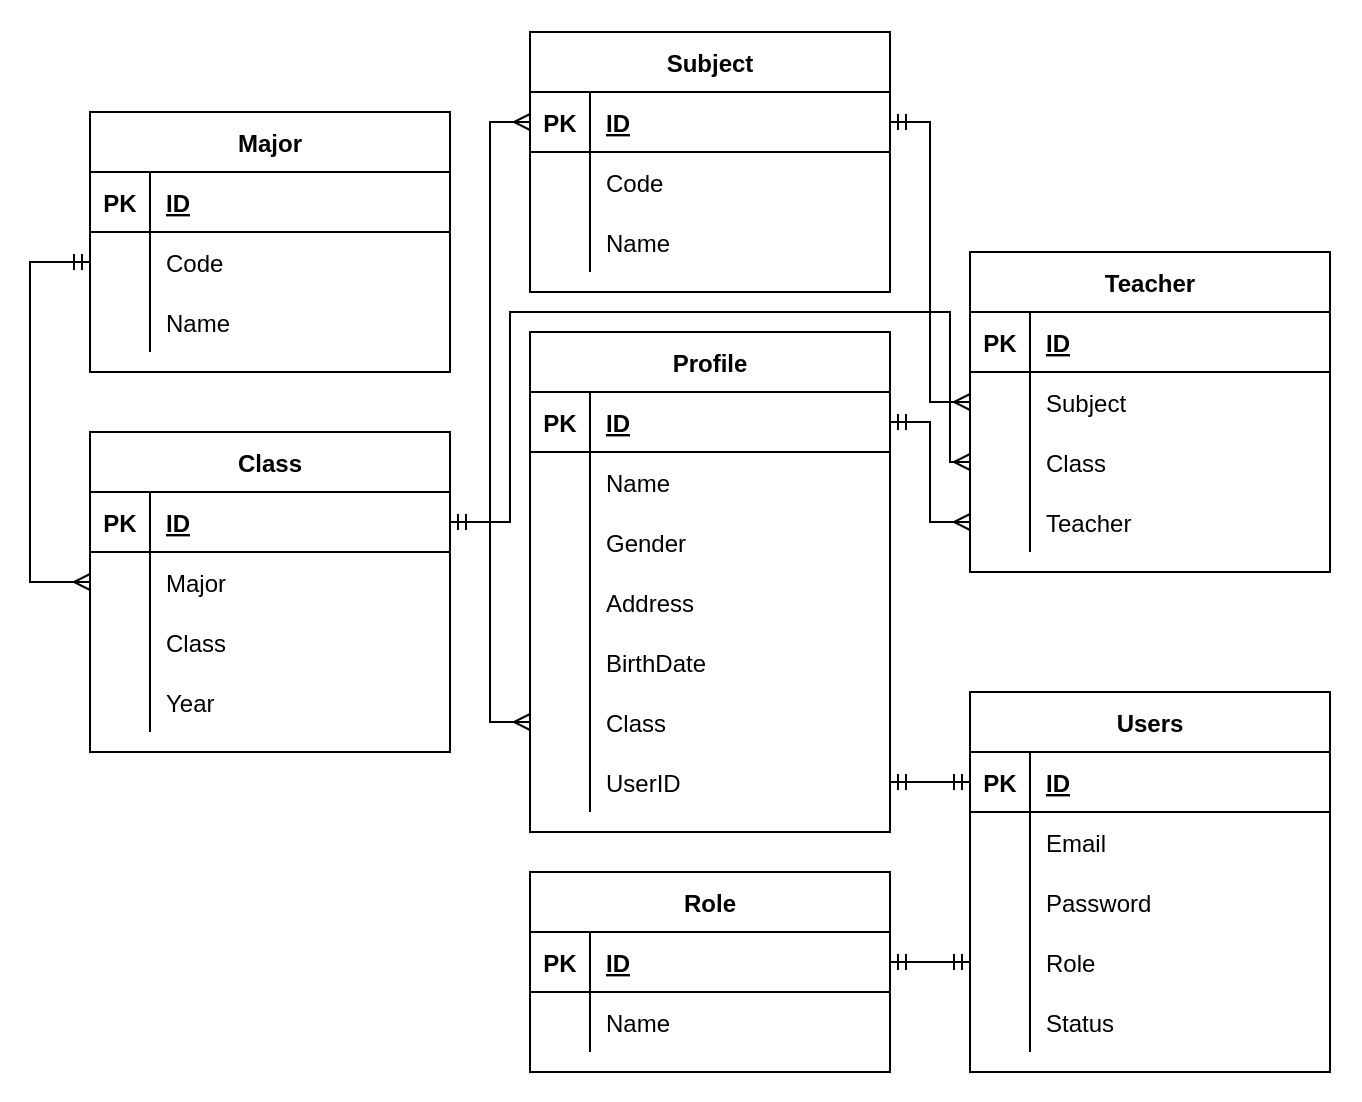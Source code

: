<mxfile version="17.4.2" type="device" pages="2"><diagram id="h9oBn-OXD3f1d2qAQBOo" name="erd-a"><mxGraphModel dx="390" dy="801" grid="1" gridSize="10" guides="1" tooltips="1" connect="1" arrows="1" fold="1" page="1" pageScale="1" pageWidth="850" pageHeight="1100" math="0" shadow="0"><root><mxCell id="0"/><mxCell id="1" parent="0"/><mxCell id="NsYQdJ9_VRIDMxQmxJeR-1" value="" style="rounded=0;whiteSpace=wrap;html=1;strokeColor=none;" vertex="1" parent="1"><mxGeometry x="935" y="152" width="680" height="550" as="geometry"/></mxCell><mxCell id="_ITLjEEp5vNeyOWMTce4-1" value="Users" style="shape=table;startSize=30;container=1;collapsible=1;childLayout=tableLayout;fixedRows=1;rowLines=0;fontStyle=1;align=center;resizeLast=1;" vertex="1" parent="1"><mxGeometry x="1420" y="498" width="180" height="190" as="geometry"/></mxCell><mxCell id="_ITLjEEp5vNeyOWMTce4-2" value="" style="shape=tableRow;horizontal=0;startSize=0;swimlaneHead=0;swimlaneBody=0;fillColor=none;collapsible=0;dropTarget=0;points=[[0,0.5],[1,0.5]];portConstraint=eastwest;top=0;left=0;right=0;bottom=1;" vertex="1" parent="_ITLjEEp5vNeyOWMTce4-1"><mxGeometry y="30" width="180" height="30" as="geometry"/></mxCell><mxCell id="_ITLjEEp5vNeyOWMTce4-3" value="PK" style="shape=partialRectangle;connectable=0;fillColor=none;top=0;left=0;bottom=0;right=0;fontStyle=1;overflow=hidden;" vertex="1" parent="_ITLjEEp5vNeyOWMTce4-2"><mxGeometry width="30" height="30" as="geometry"><mxRectangle width="30" height="30" as="alternateBounds"/></mxGeometry></mxCell><mxCell id="_ITLjEEp5vNeyOWMTce4-4" value="ID" style="shape=partialRectangle;connectable=0;fillColor=none;top=0;left=0;bottom=0;right=0;align=left;spacingLeft=6;fontStyle=5;overflow=hidden;" vertex="1" parent="_ITLjEEp5vNeyOWMTce4-2"><mxGeometry x="30" width="150" height="30" as="geometry"><mxRectangle width="150" height="30" as="alternateBounds"/></mxGeometry></mxCell><mxCell id="_ITLjEEp5vNeyOWMTce4-5" value="" style="shape=tableRow;horizontal=0;startSize=0;swimlaneHead=0;swimlaneBody=0;fillColor=none;collapsible=0;dropTarget=0;points=[[0,0.5],[1,0.5]];portConstraint=eastwest;top=0;left=0;right=0;bottom=0;" vertex="1" parent="_ITLjEEp5vNeyOWMTce4-1"><mxGeometry y="60" width="180" height="30" as="geometry"/></mxCell><mxCell id="_ITLjEEp5vNeyOWMTce4-6" value="" style="shape=partialRectangle;connectable=0;fillColor=none;top=0;left=0;bottom=0;right=0;editable=1;overflow=hidden;" vertex="1" parent="_ITLjEEp5vNeyOWMTce4-5"><mxGeometry width="30" height="30" as="geometry"><mxRectangle width="30" height="30" as="alternateBounds"/></mxGeometry></mxCell><mxCell id="_ITLjEEp5vNeyOWMTce4-7" value="Email" style="shape=partialRectangle;connectable=0;fillColor=none;top=0;left=0;bottom=0;right=0;align=left;spacingLeft=6;overflow=hidden;" vertex="1" parent="_ITLjEEp5vNeyOWMTce4-5"><mxGeometry x="30" width="150" height="30" as="geometry"><mxRectangle width="150" height="30" as="alternateBounds"/></mxGeometry></mxCell><mxCell id="_ITLjEEp5vNeyOWMTce4-8" value="" style="shape=tableRow;horizontal=0;startSize=0;swimlaneHead=0;swimlaneBody=0;fillColor=none;collapsible=0;dropTarget=0;points=[[0,0.5],[1,0.5]];portConstraint=eastwest;top=0;left=0;right=0;bottom=0;" vertex="1" parent="_ITLjEEp5vNeyOWMTce4-1"><mxGeometry y="90" width="180" height="30" as="geometry"/></mxCell><mxCell id="_ITLjEEp5vNeyOWMTce4-9" value="" style="shape=partialRectangle;connectable=0;fillColor=none;top=0;left=0;bottom=0;right=0;editable=1;overflow=hidden;" vertex="1" parent="_ITLjEEp5vNeyOWMTce4-8"><mxGeometry width="30" height="30" as="geometry"><mxRectangle width="30" height="30" as="alternateBounds"/></mxGeometry></mxCell><mxCell id="_ITLjEEp5vNeyOWMTce4-10" value="Password" style="shape=partialRectangle;connectable=0;fillColor=none;top=0;left=0;bottom=0;right=0;align=left;spacingLeft=6;overflow=hidden;" vertex="1" parent="_ITLjEEp5vNeyOWMTce4-8"><mxGeometry x="30" width="150" height="30" as="geometry"><mxRectangle width="150" height="30" as="alternateBounds"/></mxGeometry></mxCell><mxCell id="_ITLjEEp5vNeyOWMTce4-11" value="" style="shape=tableRow;horizontal=0;startSize=0;swimlaneHead=0;swimlaneBody=0;fillColor=none;collapsible=0;dropTarget=0;points=[[0,0.5],[1,0.5]];portConstraint=eastwest;top=0;left=0;right=0;bottom=0;" vertex="1" parent="_ITLjEEp5vNeyOWMTce4-1"><mxGeometry y="120" width="180" height="30" as="geometry"/></mxCell><mxCell id="_ITLjEEp5vNeyOWMTce4-12" value="" style="shape=partialRectangle;connectable=0;fillColor=none;top=0;left=0;bottom=0;right=0;editable=1;overflow=hidden;" vertex="1" parent="_ITLjEEp5vNeyOWMTce4-11"><mxGeometry width="30" height="30" as="geometry"><mxRectangle width="30" height="30" as="alternateBounds"/></mxGeometry></mxCell><mxCell id="_ITLjEEp5vNeyOWMTce4-13" value="Role" style="shape=partialRectangle;connectable=0;fillColor=none;top=0;left=0;bottom=0;right=0;align=left;spacingLeft=6;overflow=hidden;" vertex="1" parent="_ITLjEEp5vNeyOWMTce4-11"><mxGeometry x="30" width="150" height="30" as="geometry"><mxRectangle width="150" height="30" as="alternateBounds"/></mxGeometry></mxCell><mxCell id="_ITLjEEp5vNeyOWMTce4-14" value="" style="shape=tableRow;horizontal=0;startSize=0;swimlaneHead=0;swimlaneBody=0;fillColor=none;collapsible=0;dropTarget=0;points=[[0,0.5],[1,0.5]];portConstraint=eastwest;top=0;left=0;right=0;bottom=0;" vertex="1" parent="_ITLjEEp5vNeyOWMTce4-1"><mxGeometry y="150" width="180" height="30" as="geometry"/></mxCell><mxCell id="_ITLjEEp5vNeyOWMTce4-15" value="" style="shape=partialRectangle;connectable=0;fillColor=none;top=0;left=0;bottom=0;right=0;editable=1;overflow=hidden;" vertex="1" parent="_ITLjEEp5vNeyOWMTce4-14"><mxGeometry width="30" height="30" as="geometry"><mxRectangle width="30" height="30" as="alternateBounds"/></mxGeometry></mxCell><mxCell id="_ITLjEEp5vNeyOWMTce4-16" value="Status" style="shape=partialRectangle;connectable=0;fillColor=none;top=0;left=0;bottom=0;right=0;align=left;spacingLeft=6;overflow=hidden;" vertex="1" parent="_ITLjEEp5vNeyOWMTce4-14"><mxGeometry x="30" width="150" height="30" as="geometry"><mxRectangle width="150" height="30" as="alternateBounds"/></mxGeometry></mxCell><mxCell id="_ITLjEEp5vNeyOWMTce4-17" value="Profile" style="shape=table;startSize=30;container=1;collapsible=1;childLayout=tableLayout;fixedRows=1;rowLines=0;fontStyle=1;align=center;resizeLast=1;" vertex="1" parent="1"><mxGeometry x="1200" y="318" width="180" height="250" as="geometry"/></mxCell><mxCell id="_ITLjEEp5vNeyOWMTce4-18" value="" style="shape=tableRow;horizontal=0;startSize=0;swimlaneHead=0;swimlaneBody=0;fillColor=none;collapsible=0;dropTarget=0;points=[[0,0.5],[1,0.5]];portConstraint=eastwest;top=0;left=0;right=0;bottom=1;" vertex="1" parent="_ITLjEEp5vNeyOWMTce4-17"><mxGeometry y="30" width="180" height="30" as="geometry"/></mxCell><mxCell id="_ITLjEEp5vNeyOWMTce4-19" value="PK" style="shape=partialRectangle;connectable=0;fillColor=none;top=0;left=0;bottom=0;right=0;fontStyle=1;overflow=hidden;" vertex="1" parent="_ITLjEEp5vNeyOWMTce4-18"><mxGeometry width="30" height="30" as="geometry"><mxRectangle width="30" height="30" as="alternateBounds"/></mxGeometry></mxCell><mxCell id="_ITLjEEp5vNeyOWMTce4-20" value="ID" style="shape=partialRectangle;connectable=0;fillColor=none;top=0;left=0;bottom=0;right=0;align=left;spacingLeft=6;fontStyle=5;overflow=hidden;" vertex="1" parent="_ITLjEEp5vNeyOWMTce4-18"><mxGeometry x="30" width="150" height="30" as="geometry"><mxRectangle width="150" height="30" as="alternateBounds"/></mxGeometry></mxCell><mxCell id="_ITLjEEp5vNeyOWMTce4-21" value="" style="shape=tableRow;horizontal=0;startSize=0;swimlaneHead=0;swimlaneBody=0;fillColor=none;collapsible=0;dropTarget=0;points=[[0,0.5],[1,0.5]];portConstraint=eastwest;top=0;left=0;right=0;bottom=0;" vertex="1" parent="_ITLjEEp5vNeyOWMTce4-17"><mxGeometry y="60" width="180" height="30" as="geometry"/></mxCell><mxCell id="_ITLjEEp5vNeyOWMTce4-22" value="" style="shape=partialRectangle;connectable=0;fillColor=none;top=0;left=0;bottom=0;right=0;editable=1;overflow=hidden;" vertex="1" parent="_ITLjEEp5vNeyOWMTce4-21"><mxGeometry width="30" height="30" as="geometry"><mxRectangle width="30" height="30" as="alternateBounds"/></mxGeometry></mxCell><mxCell id="_ITLjEEp5vNeyOWMTce4-23" value="Name" style="shape=partialRectangle;connectable=0;fillColor=none;top=0;left=0;bottom=0;right=0;align=left;spacingLeft=6;overflow=hidden;" vertex="1" parent="_ITLjEEp5vNeyOWMTce4-21"><mxGeometry x="30" width="150" height="30" as="geometry"><mxRectangle width="150" height="30" as="alternateBounds"/></mxGeometry></mxCell><mxCell id="_ITLjEEp5vNeyOWMTce4-24" value="" style="shape=tableRow;horizontal=0;startSize=0;swimlaneHead=0;swimlaneBody=0;fillColor=none;collapsible=0;dropTarget=0;points=[[0,0.5],[1,0.5]];portConstraint=eastwest;top=0;left=0;right=0;bottom=0;" vertex="1" parent="_ITLjEEp5vNeyOWMTce4-17"><mxGeometry y="90" width="180" height="30" as="geometry"/></mxCell><mxCell id="_ITLjEEp5vNeyOWMTce4-25" value="" style="shape=partialRectangle;connectable=0;fillColor=none;top=0;left=0;bottom=0;right=0;editable=1;overflow=hidden;" vertex="1" parent="_ITLjEEp5vNeyOWMTce4-24"><mxGeometry width="30" height="30" as="geometry"><mxRectangle width="30" height="30" as="alternateBounds"/></mxGeometry></mxCell><mxCell id="_ITLjEEp5vNeyOWMTce4-26" value="Gender" style="shape=partialRectangle;connectable=0;fillColor=none;top=0;left=0;bottom=0;right=0;align=left;spacingLeft=6;overflow=hidden;" vertex="1" parent="_ITLjEEp5vNeyOWMTce4-24"><mxGeometry x="30" width="150" height="30" as="geometry"><mxRectangle width="150" height="30" as="alternateBounds"/></mxGeometry></mxCell><mxCell id="_ITLjEEp5vNeyOWMTce4-27" value="" style="shape=tableRow;horizontal=0;startSize=0;swimlaneHead=0;swimlaneBody=0;fillColor=none;collapsible=0;dropTarget=0;points=[[0,0.5],[1,0.5]];portConstraint=eastwest;top=0;left=0;right=0;bottom=0;" vertex="1" parent="_ITLjEEp5vNeyOWMTce4-17"><mxGeometry y="120" width="180" height="30" as="geometry"/></mxCell><mxCell id="_ITLjEEp5vNeyOWMTce4-28" value="" style="shape=partialRectangle;connectable=0;fillColor=none;top=0;left=0;bottom=0;right=0;editable=1;overflow=hidden;" vertex="1" parent="_ITLjEEp5vNeyOWMTce4-27"><mxGeometry width="30" height="30" as="geometry"><mxRectangle width="30" height="30" as="alternateBounds"/></mxGeometry></mxCell><mxCell id="_ITLjEEp5vNeyOWMTce4-29" value="Address" style="shape=partialRectangle;connectable=0;fillColor=none;top=0;left=0;bottom=0;right=0;align=left;spacingLeft=6;overflow=hidden;" vertex="1" parent="_ITLjEEp5vNeyOWMTce4-27"><mxGeometry x="30" width="150" height="30" as="geometry"><mxRectangle width="150" height="30" as="alternateBounds"/></mxGeometry></mxCell><mxCell id="_ITLjEEp5vNeyOWMTce4-30" value="" style="shape=tableRow;horizontal=0;startSize=0;swimlaneHead=0;swimlaneBody=0;fillColor=none;collapsible=0;dropTarget=0;points=[[0,0.5],[1,0.5]];portConstraint=eastwest;top=0;left=0;right=0;bottom=0;" vertex="1" parent="_ITLjEEp5vNeyOWMTce4-17"><mxGeometry y="150" width="180" height="30" as="geometry"/></mxCell><mxCell id="_ITLjEEp5vNeyOWMTce4-31" value="" style="shape=partialRectangle;connectable=0;fillColor=none;top=0;left=0;bottom=0;right=0;editable=1;overflow=hidden;" vertex="1" parent="_ITLjEEp5vNeyOWMTce4-30"><mxGeometry width="30" height="30" as="geometry"><mxRectangle width="30" height="30" as="alternateBounds"/></mxGeometry></mxCell><mxCell id="_ITLjEEp5vNeyOWMTce4-32" value="BirthDate" style="shape=partialRectangle;connectable=0;fillColor=none;top=0;left=0;bottom=0;right=0;align=left;spacingLeft=6;overflow=hidden;" vertex="1" parent="_ITLjEEp5vNeyOWMTce4-30"><mxGeometry x="30" width="150" height="30" as="geometry"><mxRectangle width="150" height="30" as="alternateBounds"/></mxGeometry></mxCell><mxCell id="_ITLjEEp5vNeyOWMTce4-33" value="" style="shape=tableRow;horizontal=0;startSize=0;swimlaneHead=0;swimlaneBody=0;fillColor=none;collapsible=0;dropTarget=0;points=[[0,0.5],[1,0.5]];portConstraint=eastwest;top=0;left=0;right=0;bottom=0;" vertex="1" parent="_ITLjEEp5vNeyOWMTce4-17"><mxGeometry y="180" width="180" height="30" as="geometry"/></mxCell><mxCell id="_ITLjEEp5vNeyOWMTce4-34" value="" style="shape=partialRectangle;connectable=0;fillColor=none;top=0;left=0;bottom=0;right=0;editable=1;overflow=hidden;" vertex="1" parent="_ITLjEEp5vNeyOWMTce4-33"><mxGeometry width="30" height="30" as="geometry"><mxRectangle width="30" height="30" as="alternateBounds"/></mxGeometry></mxCell><mxCell id="_ITLjEEp5vNeyOWMTce4-35" value="Class" style="shape=partialRectangle;connectable=0;fillColor=none;top=0;left=0;bottom=0;right=0;align=left;spacingLeft=6;overflow=hidden;" vertex="1" parent="_ITLjEEp5vNeyOWMTce4-33"><mxGeometry x="30" width="150" height="30" as="geometry"><mxRectangle width="150" height="30" as="alternateBounds"/></mxGeometry></mxCell><mxCell id="_ITLjEEp5vNeyOWMTce4-36" value="" style="shape=tableRow;horizontal=0;startSize=0;swimlaneHead=0;swimlaneBody=0;fillColor=none;collapsible=0;dropTarget=0;points=[[0,0.5],[1,0.5]];portConstraint=eastwest;top=0;left=0;right=0;bottom=0;" vertex="1" parent="_ITLjEEp5vNeyOWMTce4-17"><mxGeometry y="210" width="180" height="30" as="geometry"/></mxCell><mxCell id="_ITLjEEp5vNeyOWMTce4-37" value="" style="shape=partialRectangle;connectable=0;fillColor=none;top=0;left=0;bottom=0;right=0;editable=1;overflow=hidden;" vertex="1" parent="_ITLjEEp5vNeyOWMTce4-36"><mxGeometry width="30" height="30" as="geometry"><mxRectangle width="30" height="30" as="alternateBounds"/></mxGeometry></mxCell><mxCell id="_ITLjEEp5vNeyOWMTce4-38" value="UserID" style="shape=partialRectangle;connectable=0;fillColor=none;top=0;left=0;bottom=0;right=0;align=left;spacingLeft=6;overflow=hidden;" vertex="1" parent="_ITLjEEp5vNeyOWMTce4-36"><mxGeometry x="30" width="150" height="30" as="geometry"><mxRectangle width="150" height="30" as="alternateBounds"/></mxGeometry></mxCell><mxCell id="_ITLjEEp5vNeyOWMTce4-39" style="edgeStyle=orthogonalEdgeStyle;rounded=0;orthogonalLoop=1;jettySize=auto;html=1;startArrow=ERmandOne;startFill=0;endArrow=ERmandOne;endFill=0;" edge="1" parent="1" source="_ITLjEEp5vNeyOWMTce4-36" target="_ITLjEEp5vNeyOWMTce4-2"><mxGeometry relative="1" as="geometry"/></mxCell><mxCell id="_ITLjEEp5vNeyOWMTce4-40" value="Major" style="shape=table;startSize=30;container=1;collapsible=1;childLayout=tableLayout;fixedRows=1;rowLines=0;fontStyle=1;align=center;resizeLast=1;" vertex="1" parent="1"><mxGeometry x="980" y="208" width="180" height="130" as="geometry"/></mxCell><mxCell id="_ITLjEEp5vNeyOWMTce4-41" value="" style="shape=tableRow;horizontal=0;startSize=0;swimlaneHead=0;swimlaneBody=0;fillColor=none;collapsible=0;dropTarget=0;points=[[0,0.5],[1,0.5]];portConstraint=eastwest;top=0;left=0;right=0;bottom=1;" vertex="1" parent="_ITLjEEp5vNeyOWMTce4-40"><mxGeometry y="30" width="180" height="30" as="geometry"/></mxCell><mxCell id="_ITLjEEp5vNeyOWMTce4-42" value="PK" style="shape=partialRectangle;connectable=0;fillColor=none;top=0;left=0;bottom=0;right=0;fontStyle=1;overflow=hidden;" vertex="1" parent="_ITLjEEp5vNeyOWMTce4-41"><mxGeometry width="30" height="30" as="geometry"><mxRectangle width="30" height="30" as="alternateBounds"/></mxGeometry></mxCell><mxCell id="_ITLjEEp5vNeyOWMTce4-43" value="ID" style="shape=partialRectangle;connectable=0;fillColor=none;top=0;left=0;bottom=0;right=0;align=left;spacingLeft=6;fontStyle=5;overflow=hidden;" vertex="1" parent="_ITLjEEp5vNeyOWMTce4-41"><mxGeometry x="30" width="150" height="30" as="geometry"><mxRectangle width="150" height="30" as="alternateBounds"/></mxGeometry></mxCell><mxCell id="_ITLjEEp5vNeyOWMTce4-44" value="" style="shape=tableRow;horizontal=0;startSize=0;swimlaneHead=0;swimlaneBody=0;fillColor=none;collapsible=0;dropTarget=0;points=[[0,0.5],[1,0.5]];portConstraint=eastwest;top=0;left=0;right=0;bottom=0;" vertex="1" parent="_ITLjEEp5vNeyOWMTce4-40"><mxGeometry y="60" width="180" height="30" as="geometry"/></mxCell><mxCell id="_ITLjEEp5vNeyOWMTce4-45" value="" style="shape=partialRectangle;connectable=0;fillColor=none;top=0;left=0;bottom=0;right=0;editable=1;overflow=hidden;" vertex="1" parent="_ITLjEEp5vNeyOWMTce4-44"><mxGeometry width="30" height="30" as="geometry"><mxRectangle width="30" height="30" as="alternateBounds"/></mxGeometry></mxCell><mxCell id="_ITLjEEp5vNeyOWMTce4-46" value="Code" style="shape=partialRectangle;connectable=0;fillColor=none;top=0;left=0;bottom=0;right=0;align=left;spacingLeft=6;overflow=hidden;" vertex="1" parent="_ITLjEEp5vNeyOWMTce4-44"><mxGeometry x="30" width="150" height="30" as="geometry"><mxRectangle width="150" height="30" as="alternateBounds"/></mxGeometry></mxCell><mxCell id="_ITLjEEp5vNeyOWMTce4-47" value="" style="shape=tableRow;horizontal=0;startSize=0;swimlaneHead=0;swimlaneBody=0;fillColor=none;collapsible=0;dropTarget=0;points=[[0,0.5],[1,0.5]];portConstraint=eastwest;top=0;left=0;right=0;bottom=0;" vertex="1" parent="_ITLjEEp5vNeyOWMTce4-40"><mxGeometry y="90" width="180" height="30" as="geometry"/></mxCell><mxCell id="_ITLjEEp5vNeyOWMTce4-48" value="" style="shape=partialRectangle;connectable=0;fillColor=none;top=0;left=0;bottom=0;right=0;editable=1;overflow=hidden;" vertex="1" parent="_ITLjEEp5vNeyOWMTce4-47"><mxGeometry width="30" height="30" as="geometry"><mxRectangle width="30" height="30" as="alternateBounds"/></mxGeometry></mxCell><mxCell id="_ITLjEEp5vNeyOWMTce4-49" value="Name" style="shape=partialRectangle;connectable=0;fillColor=none;top=0;left=0;bottom=0;right=0;align=left;spacingLeft=6;overflow=hidden;" vertex="1" parent="_ITLjEEp5vNeyOWMTce4-47"><mxGeometry x="30" width="150" height="30" as="geometry"><mxRectangle width="150" height="30" as="alternateBounds"/></mxGeometry></mxCell><mxCell id="_ITLjEEp5vNeyOWMTce4-50" value="Role" style="shape=table;startSize=30;container=1;collapsible=1;childLayout=tableLayout;fixedRows=1;rowLines=0;fontStyle=1;align=center;resizeLast=1;" vertex="1" parent="1"><mxGeometry x="1200" y="588" width="180" height="100" as="geometry"/></mxCell><mxCell id="_ITLjEEp5vNeyOWMTce4-51" value="" style="shape=tableRow;horizontal=0;startSize=0;swimlaneHead=0;swimlaneBody=0;fillColor=none;collapsible=0;dropTarget=0;points=[[0,0.5],[1,0.5]];portConstraint=eastwest;top=0;left=0;right=0;bottom=1;" vertex="1" parent="_ITLjEEp5vNeyOWMTce4-50"><mxGeometry y="30" width="180" height="30" as="geometry"/></mxCell><mxCell id="_ITLjEEp5vNeyOWMTce4-52" value="PK" style="shape=partialRectangle;connectable=0;fillColor=none;top=0;left=0;bottom=0;right=0;fontStyle=1;overflow=hidden;" vertex="1" parent="_ITLjEEp5vNeyOWMTce4-51"><mxGeometry width="30" height="30" as="geometry"><mxRectangle width="30" height="30" as="alternateBounds"/></mxGeometry></mxCell><mxCell id="_ITLjEEp5vNeyOWMTce4-53" value="ID" style="shape=partialRectangle;connectable=0;fillColor=none;top=0;left=0;bottom=0;right=0;align=left;spacingLeft=6;fontStyle=5;overflow=hidden;" vertex="1" parent="_ITLjEEp5vNeyOWMTce4-51"><mxGeometry x="30" width="150" height="30" as="geometry"><mxRectangle width="150" height="30" as="alternateBounds"/></mxGeometry></mxCell><mxCell id="_ITLjEEp5vNeyOWMTce4-54" value="" style="shape=tableRow;horizontal=0;startSize=0;swimlaneHead=0;swimlaneBody=0;fillColor=none;collapsible=0;dropTarget=0;points=[[0,0.5],[1,0.5]];portConstraint=eastwest;top=0;left=0;right=0;bottom=0;" vertex="1" parent="_ITLjEEp5vNeyOWMTce4-50"><mxGeometry y="60" width="180" height="30" as="geometry"/></mxCell><mxCell id="_ITLjEEp5vNeyOWMTce4-55" value="" style="shape=partialRectangle;connectable=0;fillColor=none;top=0;left=0;bottom=0;right=0;editable=1;overflow=hidden;" vertex="1" parent="_ITLjEEp5vNeyOWMTce4-54"><mxGeometry width="30" height="30" as="geometry"><mxRectangle width="30" height="30" as="alternateBounds"/></mxGeometry></mxCell><mxCell id="_ITLjEEp5vNeyOWMTce4-56" value="Name" style="shape=partialRectangle;connectable=0;fillColor=none;top=0;left=0;bottom=0;right=0;align=left;spacingLeft=6;overflow=hidden;" vertex="1" parent="_ITLjEEp5vNeyOWMTce4-54"><mxGeometry x="30" width="150" height="30" as="geometry"><mxRectangle width="150" height="30" as="alternateBounds"/></mxGeometry></mxCell><mxCell id="_ITLjEEp5vNeyOWMTce4-57" style="edgeStyle=orthogonalEdgeStyle;rounded=0;orthogonalLoop=1;jettySize=auto;html=1;startArrow=ERmandOne;startFill=0;endArrow=ERmandOne;endFill=0;" edge="1" parent="1" source="_ITLjEEp5vNeyOWMTce4-51" target="_ITLjEEp5vNeyOWMTce4-11"><mxGeometry relative="1" as="geometry"/></mxCell><mxCell id="_ITLjEEp5vNeyOWMTce4-58" value="Subject" style="shape=table;startSize=30;container=1;collapsible=1;childLayout=tableLayout;fixedRows=1;rowLines=0;fontStyle=1;align=center;resizeLast=1;" vertex="1" parent="1"><mxGeometry x="1200" y="168" width="180" height="130" as="geometry"/></mxCell><mxCell id="_ITLjEEp5vNeyOWMTce4-59" value="" style="shape=tableRow;horizontal=0;startSize=0;swimlaneHead=0;swimlaneBody=0;fillColor=none;collapsible=0;dropTarget=0;points=[[0,0.5],[1,0.5]];portConstraint=eastwest;top=0;left=0;right=0;bottom=1;" vertex="1" parent="_ITLjEEp5vNeyOWMTce4-58"><mxGeometry y="30" width="180" height="30" as="geometry"/></mxCell><mxCell id="_ITLjEEp5vNeyOWMTce4-60" value="PK" style="shape=partialRectangle;connectable=0;fillColor=none;top=0;left=0;bottom=0;right=0;fontStyle=1;overflow=hidden;" vertex="1" parent="_ITLjEEp5vNeyOWMTce4-59"><mxGeometry width="30" height="30" as="geometry"><mxRectangle width="30" height="30" as="alternateBounds"/></mxGeometry></mxCell><mxCell id="_ITLjEEp5vNeyOWMTce4-61" value="ID" style="shape=partialRectangle;connectable=0;fillColor=none;top=0;left=0;bottom=0;right=0;align=left;spacingLeft=6;fontStyle=5;overflow=hidden;" vertex="1" parent="_ITLjEEp5vNeyOWMTce4-59"><mxGeometry x="30" width="150" height="30" as="geometry"><mxRectangle width="150" height="30" as="alternateBounds"/></mxGeometry></mxCell><mxCell id="_ITLjEEp5vNeyOWMTce4-62" value="" style="shape=tableRow;horizontal=0;startSize=0;swimlaneHead=0;swimlaneBody=0;fillColor=none;collapsible=0;dropTarget=0;points=[[0,0.5],[1,0.5]];portConstraint=eastwest;top=0;left=0;right=0;bottom=0;" vertex="1" parent="_ITLjEEp5vNeyOWMTce4-58"><mxGeometry y="60" width="180" height="30" as="geometry"/></mxCell><mxCell id="_ITLjEEp5vNeyOWMTce4-63" value="" style="shape=partialRectangle;connectable=0;fillColor=none;top=0;left=0;bottom=0;right=0;editable=1;overflow=hidden;" vertex="1" parent="_ITLjEEp5vNeyOWMTce4-62"><mxGeometry width="30" height="30" as="geometry"><mxRectangle width="30" height="30" as="alternateBounds"/></mxGeometry></mxCell><mxCell id="_ITLjEEp5vNeyOWMTce4-64" value="Code" style="shape=partialRectangle;connectable=0;fillColor=none;top=0;left=0;bottom=0;right=0;align=left;spacingLeft=6;overflow=hidden;" vertex="1" parent="_ITLjEEp5vNeyOWMTce4-62"><mxGeometry x="30" width="150" height="30" as="geometry"><mxRectangle width="150" height="30" as="alternateBounds"/></mxGeometry></mxCell><mxCell id="_ITLjEEp5vNeyOWMTce4-65" value="" style="shape=tableRow;horizontal=0;startSize=0;swimlaneHead=0;swimlaneBody=0;fillColor=none;collapsible=0;dropTarget=0;points=[[0,0.5],[1,0.5]];portConstraint=eastwest;top=0;left=0;right=0;bottom=0;" vertex="1" parent="_ITLjEEp5vNeyOWMTce4-58"><mxGeometry y="90" width="180" height="30" as="geometry"/></mxCell><mxCell id="_ITLjEEp5vNeyOWMTce4-66" value="" style="shape=partialRectangle;connectable=0;fillColor=none;top=0;left=0;bottom=0;right=0;editable=1;overflow=hidden;" vertex="1" parent="_ITLjEEp5vNeyOWMTce4-65"><mxGeometry width="30" height="30" as="geometry"><mxRectangle width="30" height="30" as="alternateBounds"/></mxGeometry></mxCell><mxCell id="_ITLjEEp5vNeyOWMTce4-67" value="Name" style="shape=partialRectangle;connectable=0;fillColor=none;top=0;left=0;bottom=0;right=0;align=left;spacingLeft=6;overflow=hidden;" vertex="1" parent="_ITLjEEp5vNeyOWMTce4-65"><mxGeometry x="30" width="150" height="30" as="geometry"><mxRectangle width="150" height="30" as="alternateBounds"/></mxGeometry></mxCell><mxCell id="_ITLjEEp5vNeyOWMTce4-68" value="Class" style="shape=table;startSize=30;container=1;collapsible=1;childLayout=tableLayout;fixedRows=1;rowLines=0;fontStyle=1;align=center;resizeLast=1;" vertex="1" parent="1"><mxGeometry x="980" y="368" width="180" height="160" as="geometry"/></mxCell><mxCell id="_ITLjEEp5vNeyOWMTce4-69" value="" style="shape=tableRow;horizontal=0;startSize=0;swimlaneHead=0;swimlaneBody=0;fillColor=none;collapsible=0;dropTarget=0;points=[[0,0.5],[1,0.5]];portConstraint=eastwest;top=0;left=0;right=0;bottom=1;" vertex="1" parent="_ITLjEEp5vNeyOWMTce4-68"><mxGeometry y="30" width="180" height="30" as="geometry"/></mxCell><mxCell id="_ITLjEEp5vNeyOWMTce4-70" value="PK" style="shape=partialRectangle;connectable=0;fillColor=none;top=0;left=0;bottom=0;right=0;fontStyle=1;overflow=hidden;" vertex="1" parent="_ITLjEEp5vNeyOWMTce4-69"><mxGeometry width="30" height="30" as="geometry"><mxRectangle width="30" height="30" as="alternateBounds"/></mxGeometry></mxCell><mxCell id="_ITLjEEp5vNeyOWMTce4-71" value="ID" style="shape=partialRectangle;connectable=0;fillColor=none;top=0;left=0;bottom=0;right=0;align=left;spacingLeft=6;fontStyle=5;overflow=hidden;" vertex="1" parent="_ITLjEEp5vNeyOWMTce4-69"><mxGeometry x="30" width="150" height="30" as="geometry"><mxRectangle width="150" height="30" as="alternateBounds"/></mxGeometry></mxCell><mxCell id="_ITLjEEp5vNeyOWMTce4-72" value="" style="shape=tableRow;horizontal=0;startSize=0;swimlaneHead=0;swimlaneBody=0;fillColor=none;collapsible=0;dropTarget=0;points=[[0,0.5],[1,0.5]];portConstraint=eastwest;top=0;left=0;right=0;bottom=0;" vertex="1" parent="_ITLjEEp5vNeyOWMTce4-68"><mxGeometry y="60" width="180" height="30" as="geometry"/></mxCell><mxCell id="_ITLjEEp5vNeyOWMTce4-73" value="" style="shape=partialRectangle;connectable=0;fillColor=none;top=0;left=0;bottom=0;right=0;editable=1;overflow=hidden;" vertex="1" parent="_ITLjEEp5vNeyOWMTce4-72"><mxGeometry width="30" height="30" as="geometry"><mxRectangle width="30" height="30" as="alternateBounds"/></mxGeometry></mxCell><mxCell id="_ITLjEEp5vNeyOWMTce4-74" value="Major" style="shape=partialRectangle;connectable=0;fillColor=none;top=0;left=0;bottom=0;right=0;align=left;spacingLeft=6;overflow=hidden;" vertex="1" parent="_ITLjEEp5vNeyOWMTce4-72"><mxGeometry x="30" width="150" height="30" as="geometry"><mxRectangle width="150" height="30" as="alternateBounds"/></mxGeometry></mxCell><mxCell id="_ITLjEEp5vNeyOWMTce4-75" value="" style="shape=tableRow;horizontal=0;startSize=0;swimlaneHead=0;swimlaneBody=0;fillColor=none;collapsible=0;dropTarget=0;points=[[0,0.5],[1,0.5]];portConstraint=eastwest;top=0;left=0;right=0;bottom=0;" vertex="1" parent="_ITLjEEp5vNeyOWMTce4-68"><mxGeometry y="90" width="180" height="30" as="geometry"/></mxCell><mxCell id="_ITLjEEp5vNeyOWMTce4-76" value="" style="shape=partialRectangle;connectable=0;fillColor=none;top=0;left=0;bottom=0;right=0;editable=1;overflow=hidden;" vertex="1" parent="_ITLjEEp5vNeyOWMTce4-75"><mxGeometry width="30" height="30" as="geometry"><mxRectangle width="30" height="30" as="alternateBounds"/></mxGeometry></mxCell><mxCell id="_ITLjEEp5vNeyOWMTce4-77" value="Class" style="shape=partialRectangle;connectable=0;fillColor=none;top=0;left=0;bottom=0;right=0;align=left;spacingLeft=6;overflow=hidden;" vertex="1" parent="_ITLjEEp5vNeyOWMTce4-75"><mxGeometry x="30" width="150" height="30" as="geometry"><mxRectangle width="150" height="30" as="alternateBounds"/></mxGeometry></mxCell><mxCell id="_ITLjEEp5vNeyOWMTce4-78" value="" style="shape=tableRow;horizontal=0;startSize=0;swimlaneHead=0;swimlaneBody=0;fillColor=none;collapsible=0;dropTarget=0;points=[[0,0.5],[1,0.5]];portConstraint=eastwest;top=0;left=0;right=0;bottom=0;" vertex="1" parent="_ITLjEEp5vNeyOWMTce4-68"><mxGeometry y="120" width="180" height="30" as="geometry"/></mxCell><mxCell id="_ITLjEEp5vNeyOWMTce4-79" value="" style="shape=partialRectangle;connectable=0;fillColor=none;top=0;left=0;bottom=0;right=0;editable=1;overflow=hidden;" vertex="1" parent="_ITLjEEp5vNeyOWMTce4-78"><mxGeometry width="30" height="30" as="geometry"><mxRectangle width="30" height="30" as="alternateBounds"/></mxGeometry></mxCell><mxCell id="_ITLjEEp5vNeyOWMTce4-80" value="Year" style="shape=partialRectangle;connectable=0;fillColor=none;top=0;left=0;bottom=0;right=0;align=left;spacingLeft=6;overflow=hidden;" vertex="1" parent="_ITLjEEp5vNeyOWMTce4-78"><mxGeometry x="30" width="150" height="30" as="geometry"><mxRectangle width="150" height="30" as="alternateBounds"/></mxGeometry></mxCell><mxCell id="_ITLjEEp5vNeyOWMTce4-81" style="edgeStyle=orthogonalEdgeStyle;rounded=0;orthogonalLoop=1;jettySize=auto;html=1;startArrow=ERmany;startFill=0;endArrow=ERmandOne;endFill=0;" edge="1" parent="1" source="_ITLjEEp5vNeyOWMTce4-72" target="_ITLjEEp5vNeyOWMTce4-44"><mxGeometry relative="1" as="geometry"><Array as="points"><mxPoint x="950" y="443"/><mxPoint x="950" y="283"/></Array></mxGeometry></mxCell><mxCell id="_ITLjEEp5vNeyOWMTce4-82" style="edgeStyle=orthogonalEdgeStyle;rounded=0;orthogonalLoop=1;jettySize=auto;html=1;startArrow=ERmany;startFill=0;endArrow=ERmandOne;endFill=0;" edge="1" parent="1" source="_ITLjEEp5vNeyOWMTce4-33" target="_ITLjEEp5vNeyOWMTce4-69"><mxGeometry relative="1" as="geometry"><mxPoint x="1375" y="513" as="sourcePoint"/><mxPoint x="1415" y="393.0" as="targetPoint"/><Array as="points"><mxPoint x="1180" y="513"/><mxPoint x="1180" y="413"/></Array></mxGeometry></mxCell><mxCell id="_ITLjEEp5vNeyOWMTce4-83" style="edgeStyle=orthogonalEdgeStyle;rounded=0;orthogonalLoop=1;jettySize=auto;html=1;startArrow=ERmany;startFill=0;endArrow=ERmandOne;endFill=0;" edge="1" parent="1" source="_ITLjEEp5vNeyOWMTce4-59" target="_ITLjEEp5vNeyOWMTce4-69"><mxGeometry relative="1" as="geometry"/></mxCell><mxCell id="_ITLjEEp5vNeyOWMTce4-84" value="Teacher" style="shape=table;startSize=30;container=1;collapsible=1;childLayout=tableLayout;fixedRows=1;rowLines=0;fontStyle=1;align=center;resizeLast=1;" vertex="1" parent="1"><mxGeometry x="1420" y="278" width="180" height="160" as="geometry"/></mxCell><mxCell id="_ITLjEEp5vNeyOWMTce4-85" value="" style="shape=tableRow;horizontal=0;startSize=0;swimlaneHead=0;swimlaneBody=0;fillColor=none;collapsible=0;dropTarget=0;points=[[0,0.5],[1,0.5]];portConstraint=eastwest;top=0;left=0;right=0;bottom=1;" vertex="1" parent="_ITLjEEp5vNeyOWMTce4-84"><mxGeometry y="30" width="180" height="30" as="geometry"/></mxCell><mxCell id="_ITLjEEp5vNeyOWMTce4-86" value="PK" style="shape=partialRectangle;connectable=0;fillColor=none;top=0;left=0;bottom=0;right=0;fontStyle=1;overflow=hidden;" vertex="1" parent="_ITLjEEp5vNeyOWMTce4-85"><mxGeometry width="30" height="30" as="geometry"><mxRectangle width="30" height="30" as="alternateBounds"/></mxGeometry></mxCell><mxCell id="_ITLjEEp5vNeyOWMTce4-87" value="ID" style="shape=partialRectangle;connectable=0;fillColor=none;top=0;left=0;bottom=0;right=0;align=left;spacingLeft=6;fontStyle=5;overflow=hidden;" vertex="1" parent="_ITLjEEp5vNeyOWMTce4-85"><mxGeometry x="30" width="150" height="30" as="geometry"><mxRectangle width="150" height="30" as="alternateBounds"/></mxGeometry></mxCell><mxCell id="_ITLjEEp5vNeyOWMTce4-88" value="" style="shape=tableRow;horizontal=0;startSize=0;swimlaneHead=0;swimlaneBody=0;fillColor=none;collapsible=0;dropTarget=0;points=[[0,0.5],[1,0.5]];portConstraint=eastwest;top=0;left=0;right=0;bottom=0;" vertex="1" parent="_ITLjEEp5vNeyOWMTce4-84"><mxGeometry y="60" width="180" height="30" as="geometry"/></mxCell><mxCell id="_ITLjEEp5vNeyOWMTce4-89" value="" style="shape=partialRectangle;connectable=0;fillColor=none;top=0;left=0;bottom=0;right=0;editable=1;overflow=hidden;" vertex="1" parent="_ITLjEEp5vNeyOWMTce4-88"><mxGeometry width="30" height="30" as="geometry"><mxRectangle width="30" height="30" as="alternateBounds"/></mxGeometry></mxCell><mxCell id="_ITLjEEp5vNeyOWMTce4-90" value="Subject" style="shape=partialRectangle;connectable=0;fillColor=none;top=0;left=0;bottom=0;right=0;align=left;spacingLeft=6;overflow=hidden;" vertex="1" parent="_ITLjEEp5vNeyOWMTce4-88"><mxGeometry x="30" width="150" height="30" as="geometry"><mxRectangle width="150" height="30" as="alternateBounds"/></mxGeometry></mxCell><mxCell id="_ITLjEEp5vNeyOWMTce4-91" value="" style="shape=tableRow;horizontal=0;startSize=0;swimlaneHead=0;swimlaneBody=0;fillColor=none;collapsible=0;dropTarget=0;points=[[0,0.5],[1,0.5]];portConstraint=eastwest;top=0;left=0;right=0;bottom=0;" vertex="1" parent="_ITLjEEp5vNeyOWMTce4-84"><mxGeometry y="90" width="180" height="30" as="geometry"/></mxCell><mxCell id="_ITLjEEp5vNeyOWMTce4-92" value="" style="shape=partialRectangle;connectable=0;fillColor=none;top=0;left=0;bottom=0;right=0;editable=1;overflow=hidden;" vertex="1" parent="_ITLjEEp5vNeyOWMTce4-91"><mxGeometry width="30" height="30" as="geometry"><mxRectangle width="30" height="30" as="alternateBounds"/></mxGeometry></mxCell><mxCell id="_ITLjEEp5vNeyOWMTce4-93" value="Class" style="shape=partialRectangle;connectable=0;fillColor=none;top=0;left=0;bottom=0;right=0;align=left;spacingLeft=6;overflow=hidden;" vertex="1" parent="_ITLjEEp5vNeyOWMTce4-91"><mxGeometry x="30" width="150" height="30" as="geometry"><mxRectangle width="150" height="30" as="alternateBounds"/></mxGeometry></mxCell><mxCell id="_ITLjEEp5vNeyOWMTce4-94" value="" style="shape=tableRow;horizontal=0;startSize=0;swimlaneHead=0;swimlaneBody=0;fillColor=none;collapsible=0;dropTarget=0;points=[[0,0.5],[1,0.5]];portConstraint=eastwest;top=0;left=0;right=0;bottom=0;" vertex="1" parent="_ITLjEEp5vNeyOWMTce4-84"><mxGeometry y="120" width="180" height="30" as="geometry"/></mxCell><mxCell id="_ITLjEEp5vNeyOWMTce4-95" value="" style="shape=partialRectangle;connectable=0;fillColor=none;top=0;left=0;bottom=0;right=0;editable=1;overflow=hidden;" vertex="1" parent="_ITLjEEp5vNeyOWMTce4-94"><mxGeometry width="30" height="30" as="geometry"><mxRectangle width="30" height="30" as="alternateBounds"/></mxGeometry></mxCell><mxCell id="_ITLjEEp5vNeyOWMTce4-96" value="Teacher" style="shape=partialRectangle;connectable=0;fillColor=none;top=0;left=0;bottom=0;right=0;align=left;spacingLeft=6;overflow=hidden;" vertex="1" parent="_ITLjEEp5vNeyOWMTce4-94"><mxGeometry x="30" width="150" height="30" as="geometry"><mxRectangle width="150" height="30" as="alternateBounds"/></mxGeometry></mxCell><mxCell id="_ITLjEEp5vNeyOWMTce4-97" style="edgeStyle=orthogonalEdgeStyle;rounded=0;orthogonalLoop=1;jettySize=auto;html=1;startArrow=ERmany;startFill=0;endArrow=ERmandOne;endFill=0;" edge="1" parent="1" source="_ITLjEEp5vNeyOWMTce4-88" target="_ITLjEEp5vNeyOWMTce4-59"><mxGeometry relative="1" as="geometry"><Array as="points"><mxPoint x="1400" y="353"/><mxPoint x="1400" y="213"/></Array></mxGeometry></mxCell><mxCell id="_ITLjEEp5vNeyOWMTce4-98" style="edgeStyle=orthogonalEdgeStyle;rounded=0;orthogonalLoop=1;jettySize=auto;html=1;startArrow=ERmany;startFill=0;endArrow=ERmandOne;endFill=0;" edge="1" parent="1" source="_ITLjEEp5vNeyOWMTce4-91" target="_ITLjEEp5vNeyOWMTce4-69"><mxGeometry relative="1" as="geometry"><Array as="points"><mxPoint x="1410" y="383"/><mxPoint x="1410" y="308"/><mxPoint x="1190" y="308"/><mxPoint x="1190" y="413"/></Array></mxGeometry></mxCell><mxCell id="_ITLjEEp5vNeyOWMTce4-99" style="edgeStyle=orthogonalEdgeStyle;rounded=0;orthogonalLoop=1;jettySize=auto;html=1;startArrow=ERmany;startFill=0;endArrow=ERmandOne;endFill=0;" edge="1" parent="1" source="_ITLjEEp5vNeyOWMTce4-94" target="_ITLjEEp5vNeyOWMTce4-18"><mxGeometry relative="1" as="geometry"/></mxCell></root></mxGraphModel></diagram><diagram id="BCKaDQ_YUQ46a3vrIJwR" name="erd-b"><mxGraphModel dx="597" dy="935" grid="1" gridSize="10" guides="1" tooltips="1" connect="1" arrows="1" fold="1" page="1" pageScale="1" pageWidth="850" pageHeight="1100" math="0" shadow="0"><root><mxCell id="0"/><mxCell id="1" parent="0"/><mxCell id="yNcFKOZjwdTZo3n5zXOf-1" value="" style="rounded=0;whiteSpace=wrap;html=1;strokeColor=none;" vertex="1" parent="1"><mxGeometry x="935" y="240" width="680" height="540" as="geometry"/></mxCell><mxCell id="RyrU3QIcLIsrTwEb2rUY-1" value="Quiz" style="shape=table;startSize=30;container=1;collapsible=1;childLayout=tableLayout;fixedRows=1;rowLines=0;fontStyle=1;align=center;resizeLast=1;" vertex="1" parent="1"><mxGeometry x="1395" y="460" width="180" height="280" as="geometry"/></mxCell><mxCell id="RyrU3QIcLIsrTwEb2rUY-2" value="" style="shape=tableRow;horizontal=0;startSize=0;swimlaneHead=0;swimlaneBody=0;fillColor=none;collapsible=0;dropTarget=0;points=[[0,0.5],[1,0.5]];portConstraint=eastwest;top=0;left=0;right=0;bottom=1;" vertex="1" parent="RyrU3QIcLIsrTwEb2rUY-1"><mxGeometry y="30" width="180" height="30" as="geometry"/></mxCell><mxCell id="RyrU3QIcLIsrTwEb2rUY-3" value="PK" style="shape=partialRectangle;connectable=0;fillColor=none;top=0;left=0;bottom=0;right=0;fontStyle=1;overflow=hidden;" vertex="1" parent="RyrU3QIcLIsrTwEb2rUY-2"><mxGeometry width="30" height="30" as="geometry"><mxRectangle width="30" height="30" as="alternateBounds"/></mxGeometry></mxCell><mxCell id="RyrU3QIcLIsrTwEb2rUY-4" value="ID" style="shape=partialRectangle;connectable=0;fillColor=none;top=0;left=0;bottom=0;right=0;align=left;spacingLeft=6;fontStyle=5;overflow=hidden;" vertex="1" parent="RyrU3QIcLIsrTwEb2rUY-2"><mxGeometry x="30" width="150" height="30" as="geometry"><mxRectangle width="150" height="30" as="alternateBounds"/></mxGeometry></mxCell><mxCell id="RyrU3QIcLIsrTwEb2rUY-5" value="" style="shape=tableRow;horizontal=0;startSize=0;swimlaneHead=0;swimlaneBody=0;fillColor=none;collapsible=0;dropTarget=0;points=[[0,0.5],[1,0.5]];portConstraint=eastwest;top=0;left=0;right=0;bottom=0;" vertex="1" parent="RyrU3QIcLIsrTwEb2rUY-1"><mxGeometry y="60" width="180" height="30" as="geometry"/></mxCell><mxCell id="RyrU3QIcLIsrTwEb2rUY-6" value="" style="shape=partialRectangle;connectable=0;fillColor=none;top=0;left=0;bottom=0;right=0;editable=1;overflow=hidden;" vertex="1" parent="RyrU3QIcLIsrTwEb2rUY-5"><mxGeometry width="30" height="30" as="geometry"><mxRectangle width="30" height="30" as="alternateBounds"/></mxGeometry></mxCell><mxCell id="RyrU3QIcLIsrTwEb2rUY-7" value="Title" style="shape=partialRectangle;connectable=0;fillColor=none;top=0;left=0;bottom=0;right=0;align=left;spacingLeft=6;overflow=hidden;" vertex="1" parent="RyrU3QIcLIsrTwEb2rUY-5"><mxGeometry x="30" width="150" height="30" as="geometry"><mxRectangle width="150" height="30" as="alternateBounds"/></mxGeometry></mxCell><mxCell id="RyrU3QIcLIsrTwEb2rUY-8" value="" style="shape=tableRow;horizontal=0;startSize=0;swimlaneHead=0;swimlaneBody=0;fillColor=none;collapsible=0;dropTarget=0;points=[[0,0.5],[1,0.5]];portConstraint=eastwest;top=0;left=0;right=0;bottom=0;" vertex="1" parent="RyrU3QIcLIsrTwEb2rUY-1"><mxGeometry y="90" width="180" height="30" as="geometry"/></mxCell><mxCell id="RyrU3QIcLIsrTwEb2rUY-9" value="" style="shape=partialRectangle;connectable=0;fillColor=none;top=0;left=0;bottom=0;right=0;editable=1;overflow=hidden;" vertex="1" parent="RyrU3QIcLIsrTwEb2rUY-8"><mxGeometry width="30" height="30" as="geometry"><mxRectangle width="30" height="30" as="alternateBounds"/></mxGeometry></mxCell><mxCell id="RyrU3QIcLIsrTwEb2rUY-10" value="Description" style="shape=partialRectangle;connectable=0;fillColor=none;top=0;left=0;bottom=0;right=0;align=left;spacingLeft=6;overflow=hidden;" vertex="1" parent="RyrU3QIcLIsrTwEb2rUY-8"><mxGeometry x="30" width="150" height="30" as="geometry"><mxRectangle width="150" height="30" as="alternateBounds"/></mxGeometry></mxCell><mxCell id="RyrU3QIcLIsrTwEb2rUY-53" value="" style="shape=tableRow;horizontal=0;startSize=0;swimlaneHead=0;swimlaneBody=0;fillColor=none;collapsible=0;dropTarget=0;points=[[0,0.5],[1,0.5]];portConstraint=eastwest;top=0;left=0;right=0;bottom=0;" vertex="1" parent="RyrU3QIcLIsrTwEb2rUY-1"><mxGeometry y="120" width="180" height="30" as="geometry"/></mxCell><mxCell id="RyrU3QIcLIsrTwEb2rUY-54" value="" style="shape=partialRectangle;connectable=0;fillColor=none;top=0;left=0;bottom=0;right=0;editable=1;overflow=hidden;" vertex="1" parent="RyrU3QIcLIsrTwEb2rUY-53"><mxGeometry width="30" height="30" as="geometry"><mxRectangle width="30" height="30" as="alternateBounds"/></mxGeometry></mxCell><mxCell id="RyrU3QIcLIsrTwEb2rUY-55" value="Type (TE, Q, P)" style="shape=partialRectangle;connectable=0;fillColor=none;top=0;left=0;bottom=0;right=0;align=left;spacingLeft=6;overflow=hidden;" vertex="1" parent="RyrU3QIcLIsrTwEb2rUY-53"><mxGeometry x="30" width="150" height="30" as="geometry"><mxRectangle width="150" height="30" as="alternateBounds"/></mxGeometry></mxCell><mxCell id="RyrU3QIcLIsrTwEb2rUY-59" value="" style="shape=tableRow;horizontal=0;startSize=0;swimlaneHead=0;swimlaneBody=0;fillColor=none;collapsible=0;dropTarget=0;points=[[0,0.5],[1,0.5]];portConstraint=eastwest;top=0;left=0;right=0;bottom=0;" vertex="1" parent="RyrU3QIcLIsrTwEb2rUY-1"><mxGeometry y="150" width="180" height="30" as="geometry"/></mxCell><mxCell id="RyrU3QIcLIsrTwEb2rUY-60" value="" style="shape=partialRectangle;connectable=0;fillColor=none;top=0;left=0;bottom=0;right=0;editable=1;overflow=hidden;" vertex="1" parent="RyrU3QIcLIsrTwEb2rUY-59"><mxGeometry width="30" height="30" as="geometry"><mxRectangle width="30" height="30" as="alternateBounds"/></mxGeometry></mxCell><mxCell id="RyrU3QIcLIsrTwEb2rUY-61" value="DateStart" style="shape=partialRectangle;connectable=0;fillColor=none;top=0;left=0;bottom=0;right=0;align=left;spacingLeft=6;overflow=hidden;" vertex="1" parent="RyrU3QIcLIsrTwEb2rUY-59"><mxGeometry x="30" width="150" height="30" as="geometry"><mxRectangle width="150" height="30" as="alternateBounds"/></mxGeometry></mxCell><mxCell id="RyrU3QIcLIsrTwEb2rUY-62" value="" style="shape=tableRow;horizontal=0;startSize=0;swimlaneHead=0;swimlaneBody=0;fillColor=none;collapsible=0;dropTarget=0;points=[[0,0.5],[1,0.5]];portConstraint=eastwest;top=0;left=0;right=0;bottom=0;" vertex="1" parent="RyrU3QIcLIsrTwEb2rUY-1"><mxGeometry y="180" width="180" height="30" as="geometry"/></mxCell><mxCell id="RyrU3QIcLIsrTwEb2rUY-63" value="" style="shape=partialRectangle;connectable=0;fillColor=none;top=0;left=0;bottom=0;right=0;editable=1;overflow=hidden;" vertex="1" parent="RyrU3QIcLIsrTwEb2rUY-62"><mxGeometry width="30" height="30" as="geometry"><mxRectangle width="30" height="30" as="alternateBounds"/></mxGeometry></mxCell><mxCell id="RyrU3QIcLIsrTwEb2rUY-64" value="DateEnd" style="shape=partialRectangle;connectable=0;fillColor=none;top=0;left=0;bottom=0;right=0;align=left;spacingLeft=6;overflow=hidden;" vertex="1" parent="RyrU3QIcLIsrTwEb2rUY-62"><mxGeometry x="30" width="150" height="30" as="geometry"><mxRectangle width="150" height="30" as="alternateBounds"/></mxGeometry></mxCell><mxCell id="RyrU3QIcLIsrTwEb2rUY-56" value="" style="shape=tableRow;horizontal=0;startSize=0;swimlaneHead=0;swimlaneBody=0;fillColor=none;collapsible=0;dropTarget=0;points=[[0,0.5],[1,0.5]];portConstraint=eastwest;top=0;left=0;right=0;bottom=0;" vertex="1" parent="RyrU3QIcLIsrTwEb2rUY-1"><mxGeometry y="210" width="180" height="30" as="geometry"/></mxCell><mxCell id="RyrU3QIcLIsrTwEb2rUY-57" value="" style="shape=partialRectangle;connectable=0;fillColor=none;top=0;left=0;bottom=0;right=0;editable=1;overflow=hidden;" vertex="1" parent="RyrU3QIcLIsrTwEb2rUY-56"><mxGeometry width="30" height="30" as="geometry"><mxRectangle width="30" height="30" as="alternateBounds"/></mxGeometry></mxCell><mxCell id="RyrU3QIcLIsrTwEb2rUY-58" value="CreateBy" style="shape=partialRectangle;connectable=0;fillColor=none;top=0;left=0;bottom=0;right=0;align=left;spacingLeft=6;overflow=hidden;" vertex="1" parent="RyrU3QIcLIsrTwEb2rUY-56"><mxGeometry x="30" width="150" height="30" as="geometry"><mxRectangle width="150" height="30" as="alternateBounds"/></mxGeometry></mxCell><mxCell id="ajBTh_Cl7NeCBe_d2oIZ-14" value="" style="shape=tableRow;horizontal=0;startSize=0;swimlaneHead=0;swimlaneBody=0;fillColor=none;collapsible=0;dropTarget=0;points=[[0,0.5],[1,0.5]];portConstraint=eastwest;top=0;left=0;right=0;bottom=0;" vertex="1" parent="RyrU3QIcLIsrTwEb2rUY-1"><mxGeometry y="240" width="180" height="30" as="geometry"/></mxCell><mxCell id="ajBTh_Cl7NeCBe_d2oIZ-15" value="" style="shape=partialRectangle;connectable=0;fillColor=none;top=0;left=0;bottom=0;right=0;editable=1;overflow=hidden;" vertex="1" parent="ajBTh_Cl7NeCBe_d2oIZ-14"><mxGeometry width="30" height="30" as="geometry"><mxRectangle width="30" height="30" as="alternateBounds"/></mxGeometry></mxCell><mxCell id="ajBTh_Cl7NeCBe_d2oIZ-16" value="Target" style="shape=partialRectangle;connectable=0;fillColor=none;top=0;left=0;bottom=0;right=0;align=left;spacingLeft=6;overflow=hidden;" vertex="1" parent="ajBTh_Cl7NeCBe_d2oIZ-14"><mxGeometry x="30" width="150" height="30" as="geometry"><mxRectangle width="150" height="30" as="alternateBounds"/></mxGeometry></mxCell><mxCell id="RyrU3QIcLIsrTwEb2rUY-14" value="Question" style="shape=table;startSize=30;container=1;collapsible=1;childLayout=tableLayout;fixedRows=1;rowLines=0;fontStyle=1;align=center;resizeLast=1;" vertex="1" parent="1"><mxGeometry x="1175" y="430" width="180" height="160" as="geometry"/></mxCell><mxCell id="RyrU3QIcLIsrTwEb2rUY-15" value="" style="shape=tableRow;horizontal=0;startSize=0;swimlaneHead=0;swimlaneBody=0;fillColor=none;collapsible=0;dropTarget=0;points=[[0,0.5],[1,0.5]];portConstraint=eastwest;top=0;left=0;right=0;bottom=1;" vertex="1" parent="RyrU3QIcLIsrTwEb2rUY-14"><mxGeometry y="30" width="180" height="30" as="geometry"/></mxCell><mxCell id="RyrU3QIcLIsrTwEb2rUY-16" value="PK" style="shape=partialRectangle;connectable=0;fillColor=none;top=0;left=0;bottom=0;right=0;fontStyle=1;overflow=hidden;" vertex="1" parent="RyrU3QIcLIsrTwEb2rUY-15"><mxGeometry width="30" height="30" as="geometry"><mxRectangle width="30" height="30" as="alternateBounds"/></mxGeometry></mxCell><mxCell id="RyrU3QIcLIsrTwEb2rUY-17" value="ID" style="shape=partialRectangle;connectable=0;fillColor=none;top=0;left=0;bottom=0;right=0;align=left;spacingLeft=6;fontStyle=5;overflow=hidden;" vertex="1" parent="RyrU3QIcLIsrTwEb2rUY-15"><mxGeometry x="30" width="150" height="30" as="geometry"><mxRectangle width="150" height="30" as="alternateBounds"/></mxGeometry></mxCell><mxCell id="RyrU3QIcLIsrTwEb2rUY-18" value="" style="shape=tableRow;horizontal=0;startSize=0;swimlaneHead=0;swimlaneBody=0;fillColor=none;collapsible=0;dropTarget=0;points=[[0,0.5],[1,0.5]];portConstraint=eastwest;top=0;left=0;right=0;bottom=0;" vertex="1" parent="RyrU3QIcLIsrTwEb2rUY-14"><mxGeometry y="60" width="180" height="30" as="geometry"/></mxCell><mxCell id="RyrU3QIcLIsrTwEb2rUY-19" value="" style="shape=partialRectangle;connectable=0;fillColor=none;top=0;left=0;bottom=0;right=0;editable=1;overflow=hidden;" vertex="1" parent="RyrU3QIcLIsrTwEb2rUY-18"><mxGeometry width="30" height="30" as="geometry"><mxRectangle width="30" height="30" as="alternateBounds"/></mxGeometry></mxCell><mxCell id="RyrU3QIcLIsrTwEb2rUY-20" value="Question" style="shape=partialRectangle;connectable=0;fillColor=none;top=0;left=0;bottom=0;right=0;align=left;spacingLeft=6;overflow=hidden;" vertex="1" parent="RyrU3QIcLIsrTwEb2rUY-18"><mxGeometry x="30" width="150" height="30" as="geometry"><mxRectangle width="150" height="30" as="alternateBounds"/></mxGeometry></mxCell><mxCell id="RyrU3QIcLIsrTwEb2rUY-21" value="" style="shape=tableRow;horizontal=0;startSize=0;swimlaneHead=0;swimlaneBody=0;fillColor=none;collapsible=0;dropTarget=0;points=[[0,0.5],[1,0.5]];portConstraint=eastwest;top=0;left=0;right=0;bottom=0;" vertex="1" parent="RyrU3QIcLIsrTwEb2rUY-14"><mxGeometry y="90" width="180" height="30" as="geometry"/></mxCell><mxCell id="RyrU3QIcLIsrTwEb2rUY-22" value="FK" style="shape=partialRectangle;connectable=0;fillColor=none;top=0;left=0;bottom=0;right=0;editable=1;overflow=hidden;" vertex="1" parent="RyrU3QIcLIsrTwEb2rUY-21"><mxGeometry width="30" height="30" as="geometry"><mxRectangle width="30" height="30" as="alternateBounds"/></mxGeometry></mxCell><mxCell id="RyrU3QIcLIsrTwEb2rUY-23" value="AnswerType" style="shape=partialRectangle;connectable=0;fillColor=none;top=0;left=0;bottom=0;right=0;align=left;spacingLeft=6;overflow=hidden;" vertex="1" parent="RyrU3QIcLIsrTwEb2rUY-21"><mxGeometry x="30" width="150" height="30" as="geometry"><mxRectangle width="150" height="30" as="alternateBounds"/></mxGeometry></mxCell><mxCell id="RyrU3QIcLIsrTwEb2rUY-35" value="" style="shape=tableRow;horizontal=0;startSize=0;swimlaneHead=0;swimlaneBody=0;fillColor=none;collapsible=0;dropTarget=0;points=[[0,0.5],[1,0.5]];portConstraint=eastwest;top=0;left=0;right=0;bottom=0;" vertex="1" parent="RyrU3QIcLIsrTwEb2rUY-14"><mxGeometry y="120" width="180" height="30" as="geometry"/></mxCell><mxCell id="RyrU3QIcLIsrTwEb2rUY-36" value="FK " style="shape=partialRectangle;connectable=0;fillColor=none;top=0;left=0;bottom=0;right=0;editable=1;overflow=hidden;" vertex="1" parent="RyrU3QIcLIsrTwEb2rUY-35"><mxGeometry width="30" height="30" as="geometry"><mxRectangle width="30" height="30" as="alternateBounds"/></mxGeometry></mxCell><mxCell id="RyrU3QIcLIsrTwEb2rUY-37" value="Quiz" style="shape=partialRectangle;connectable=0;fillColor=none;top=0;left=0;bottom=0;right=0;align=left;spacingLeft=6;overflow=hidden;" vertex="1" parent="RyrU3QIcLIsrTwEb2rUY-35"><mxGeometry x="30" width="150" height="30" as="geometry"><mxRectangle width="150" height="30" as="alternateBounds"/></mxGeometry></mxCell><mxCell id="RyrU3QIcLIsrTwEb2rUY-24" value="AnswerType" style="shape=table;startSize=30;container=1;collapsible=1;childLayout=tableLayout;fixedRows=1;rowLines=0;fontStyle=1;align=center;resizeLast=1;" vertex="1" parent="1"><mxGeometry x="955" y="490" width="180" height="100" as="geometry"/></mxCell><mxCell id="RyrU3QIcLIsrTwEb2rUY-25" value="" style="shape=tableRow;horizontal=0;startSize=0;swimlaneHead=0;swimlaneBody=0;fillColor=none;collapsible=0;dropTarget=0;points=[[0,0.5],[1,0.5]];portConstraint=eastwest;top=0;left=0;right=0;bottom=1;" vertex="1" parent="RyrU3QIcLIsrTwEb2rUY-24"><mxGeometry y="30" width="180" height="30" as="geometry"/></mxCell><mxCell id="RyrU3QIcLIsrTwEb2rUY-26" value="PK" style="shape=partialRectangle;connectable=0;fillColor=none;top=0;left=0;bottom=0;right=0;fontStyle=1;overflow=hidden;" vertex="1" parent="RyrU3QIcLIsrTwEb2rUY-25"><mxGeometry width="30" height="30" as="geometry"><mxRectangle width="30" height="30" as="alternateBounds"/></mxGeometry></mxCell><mxCell id="RyrU3QIcLIsrTwEb2rUY-27" value="ID" style="shape=partialRectangle;connectable=0;fillColor=none;top=0;left=0;bottom=0;right=0;align=left;spacingLeft=6;fontStyle=5;overflow=hidden;" vertex="1" parent="RyrU3QIcLIsrTwEb2rUY-25"><mxGeometry x="30" width="150" height="30" as="geometry"><mxRectangle width="150" height="30" as="alternateBounds"/></mxGeometry></mxCell><mxCell id="RyrU3QIcLIsrTwEb2rUY-28" value="" style="shape=tableRow;horizontal=0;startSize=0;swimlaneHead=0;swimlaneBody=0;fillColor=none;collapsible=0;dropTarget=0;points=[[0,0.5],[1,0.5]];portConstraint=eastwest;top=0;left=0;right=0;bottom=0;" vertex="1" parent="RyrU3QIcLIsrTwEb2rUY-24"><mxGeometry y="60" width="180" height="30" as="geometry"/></mxCell><mxCell id="RyrU3QIcLIsrTwEb2rUY-29" value="" style="shape=partialRectangle;connectable=0;fillColor=none;top=0;left=0;bottom=0;right=0;editable=1;overflow=hidden;" vertex="1" parent="RyrU3QIcLIsrTwEb2rUY-28"><mxGeometry width="30" height="30" as="geometry"><mxRectangle width="30" height="30" as="alternateBounds"/></mxGeometry></mxCell><mxCell id="RyrU3QIcLIsrTwEb2rUY-30" value="Name" style="shape=partialRectangle;connectable=0;fillColor=none;top=0;left=0;bottom=0;right=0;align=left;spacingLeft=6;overflow=hidden;" vertex="1" parent="RyrU3QIcLIsrTwEb2rUY-28"><mxGeometry x="30" width="150" height="30" as="geometry"><mxRectangle width="150" height="30" as="alternateBounds"/></mxGeometry></mxCell><mxCell id="RyrU3QIcLIsrTwEb2rUY-34" style="edgeStyle=orthogonalEdgeStyle;rounded=0;orthogonalLoop=1;jettySize=auto;html=1;startArrow=ERmandOne;startFill=0;endArrow=ERmandOne;endFill=0;" edge="1" parent="1" source="RyrU3QIcLIsrTwEb2rUY-25" target="RyrU3QIcLIsrTwEb2rUY-21"><mxGeometry relative="1" as="geometry"/></mxCell><mxCell id="RyrU3QIcLIsrTwEb2rUY-38" style="edgeStyle=orthogonalEdgeStyle;rounded=0;orthogonalLoop=1;jettySize=auto;html=1;startArrow=ERmany;startFill=0;endArrow=ERmandOne;endFill=0;" edge="1" parent="1" source="RyrU3QIcLIsrTwEb2rUY-35" target="RyrU3QIcLIsrTwEb2rUY-2"><mxGeometry relative="1" as="geometry"/></mxCell><mxCell id="RyrU3QIcLIsrTwEb2rUY-46" style="edgeStyle=orthogonalEdgeStyle;rounded=0;orthogonalLoop=1;jettySize=auto;html=1;startArrow=ERmany;startFill=0;endArrow=ERmandOne;endFill=0;" edge="1" parent="1" source="RyrU3QIcLIsrTwEb2rUY-50" target="RyrU3QIcLIsrTwEb2rUY-15"><mxGeometry relative="1" as="geometry"/></mxCell><mxCell id="RyrU3QIcLIsrTwEb2rUY-39" value="AnswerOption" style="shape=table;startSize=30;container=1;collapsible=1;childLayout=tableLayout;fixedRows=1;rowLines=0;fontStyle=1;align=center;resizeLast=1;" vertex="1" parent="1"><mxGeometry x="955" y="350" width="180" height="130" as="geometry"/></mxCell><mxCell id="RyrU3QIcLIsrTwEb2rUY-40" value="" style="shape=tableRow;horizontal=0;startSize=0;swimlaneHead=0;swimlaneBody=0;fillColor=none;collapsible=0;dropTarget=0;points=[[0,0.5],[1,0.5]];portConstraint=eastwest;top=0;left=0;right=0;bottom=1;" vertex="1" parent="RyrU3QIcLIsrTwEb2rUY-39"><mxGeometry y="30" width="180" height="30" as="geometry"/></mxCell><mxCell id="RyrU3QIcLIsrTwEb2rUY-41" value="PK" style="shape=partialRectangle;connectable=0;fillColor=none;top=0;left=0;bottom=0;right=0;fontStyle=1;overflow=hidden;" vertex="1" parent="RyrU3QIcLIsrTwEb2rUY-40"><mxGeometry width="30" height="30" as="geometry"><mxRectangle width="30" height="30" as="alternateBounds"/></mxGeometry></mxCell><mxCell id="RyrU3QIcLIsrTwEb2rUY-42" value="ID" style="shape=partialRectangle;connectable=0;fillColor=none;top=0;left=0;bottom=0;right=0;align=left;spacingLeft=6;fontStyle=5;overflow=hidden;" vertex="1" parent="RyrU3QIcLIsrTwEb2rUY-40"><mxGeometry x="30" width="150" height="30" as="geometry"><mxRectangle width="150" height="30" as="alternateBounds"/></mxGeometry></mxCell><mxCell id="RyrU3QIcLIsrTwEb2rUY-43" value="" style="shape=tableRow;horizontal=0;startSize=0;swimlaneHead=0;swimlaneBody=0;fillColor=none;collapsible=0;dropTarget=0;points=[[0,0.5],[1,0.5]];portConstraint=eastwest;top=0;left=0;right=0;bottom=0;" vertex="1" parent="RyrU3QIcLIsrTwEb2rUY-39"><mxGeometry y="60" width="180" height="30" as="geometry"/></mxCell><mxCell id="RyrU3QIcLIsrTwEb2rUY-44" value="" style="shape=partialRectangle;connectable=0;fillColor=none;top=0;left=0;bottom=0;right=0;editable=1;overflow=hidden;" vertex="1" parent="RyrU3QIcLIsrTwEb2rUY-43"><mxGeometry width="30" height="30" as="geometry"><mxRectangle width="30" height="30" as="alternateBounds"/></mxGeometry></mxCell><mxCell id="RyrU3QIcLIsrTwEb2rUY-45" value="Answer" style="shape=partialRectangle;connectable=0;fillColor=none;top=0;left=0;bottom=0;right=0;align=left;spacingLeft=6;overflow=hidden;" vertex="1" parent="RyrU3QIcLIsrTwEb2rUY-43"><mxGeometry x="30" width="150" height="30" as="geometry"><mxRectangle width="150" height="30" as="alternateBounds"/></mxGeometry></mxCell><mxCell id="RyrU3QIcLIsrTwEb2rUY-50" value="" style="shape=tableRow;horizontal=0;startSize=0;swimlaneHead=0;swimlaneBody=0;fillColor=none;collapsible=0;dropTarget=0;points=[[0,0.5],[1,0.5]];portConstraint=eastwest;top=0;left=0;right=0;bottom=0;" vertex="1" parent="RyrU3QIcLIsrTwEb2rUY-39"><mxGeometry y="90" width="180" height="30" as="geometry"/></mxCell><mxCell id="RyrU3QIcLIsrTwEb2rUY-51" value="FK" style="shape=partialRectangle;connectable=0;fillColor=none;top=0;left=0;bottom=0;right=0;editable=1;overflow=hidden;" vertex="1" parent="RyrU3QIcLIsrTwEb2rUY-50"><mxGeometry width="30" height="30" as="geometry"><mxRectangle width="30" height="30" as="alternateBounds"/></mxGeometry></mxCell><mxCell id="RyrU3QIcLIsrTwEb2rUY-52" value="Question" style="shape=partialRectangle;connectable=0;fillColor=none;top=0;left=0;bottom=0;right=0;align=left;spacingLeft=6;overflow=hidden;" vertex="1" parent="RyrU3QIcLIsrTwEb2rUY-50"><mxGeometry x="30" width="150" height="30" as="geometry"><mxRectangle width="150" height="30" as="alternateBounds"/></mxGeometry></mxCell><mxCell id="RyrU3QIcLIsrTwEb2rUY-65" value="Answer" style="shape=table;startSize=30;container=1;collapsible=1;childLayout=tableLayout;fixedRows=1;rowLines=0;fontStyle=1;align=center;resizeLast=1;" vertex="1" parent="1"><mxGeometry x="1175" y="260" width="180" height="160" as="geometry"/></mxCell><mxCell id="RyrU3QIcLIsrTwEb2rUY-66" value="" style="shape=tableRow;horizontal=0;startSize=0;swimlaneHead=0;swimlaneBody=0;fillColor=none;collapsible=0;dropTarget=0;points=[[0,0.5],[1,0.5]];portConstraint=eastwest;top=0;left=0;right=0;bottom=1;" vertex="1" parent="RyrU3QIcLIsrTwEb2rUY-65"><mxGeometry y="30" width="180" height="30" as="geometry"/></mxCell><mxCell id="RyrU3QIcLIsrTwEb2rUY-67" value="PK" style="shape=partialRectangle;connectable=0;fillColor=none;top=0;left=0;bottom=0;right=0;fontStyle=1;overflow=hidden;" vertex="1" parent="RyrU3QIcLIsrTwEb2rUY-66"><mxGeometry width="30" height="30" as="geometry"><mxRectangle width="30" height="30" as="alternateBounds"/></mxGeometry></mxCell><mxCell id="RyrU3QIcLIsrTwEb2rUY-68" value="ID" style="shape=partialRectangle;connectable=0;fillColor=none;top=0;left=0;bottom=0;right=0;align=left;spacingLeft=6;fontStyle=5;overflow=hidden;" vertex="1" parent="RyrU3QIcLIsrTwEb2rUY-66"><mxGeometry x="30" width="150" height="30" as="geometry"><mxRectangle width="150" height="30" as="alternateBounds"/></mxGeometry></mxCell><mxCell id="RyrU3QIcLIsrTwEb2rUY-69" value="" style="shape=tableRow;horizontal=0;startSize=0;swimlaneHead=0;swimlaneBody=0;fillColor=none;collapsible=0;dropTarget=0;points=[[0,0.5],[1,0.5]];portConstraint=eastwest;top=0;left=0;right=0;bottom=0;" vertex="1" parent="RyrU3QIcLIsrTwEb2rUY-65"><mxGeometry y="60" width="180" height="30" as="geometry"/></mxCell><mxCell id="RyrU3QIcLIsrTwEb2rUY-70" value="" style="shape=partialRectangle;connectable=0;fillColor=none;top=0;left=0;bottom=0;right=0;editable=1;overflow=hidden;" vertex="1" parent="RyrU3QIcLIsrTwEb2rUY-69"><mxGeometry width="30" height="30" as="geometry"><mxRectangle width="30" height="30" as="alternateBounds"/></mxGeometry></mxCell><mxCell id="RyrU3QIcLIsrTwEb2rUY-71" value="Answer" style="shape=partialRectangle;connectable=0;fillColor=none;top=0;left=0;bottom=0;right=0;align=left;spacingLeft=6;overflow=hidden;" vertex="1" parent="RyrU3QIcLIsrTwEb2rUY-69"><mxGeometry x="30" width="150" height="30" as="geometry"><mxRectangle width="150" height="30" as="alternateBounds"/></mxGeometry></mxCell><mxCell id="RyrU3QIcLIsrTwEb2rUY-76" value="" style="shape=tableRow;horizontal=0;startSize=0;swimlaneHead=0;swimlaneBody=0;fillColor=none;collapsible=0;dropTarget=0;points=[[0,0.5],[1,0.5]];portConstraint=eastwest;top=0;left=0;right=0;bottom=0;" vertex="1" parent="RyrU3QIcLIsrTwEb2rUY-65"><mxGeometry y="90" width="180" height="30" as="geometry"/></mxCell><mxCell id="RyrU3QIcLIsrTwEb2rUY-77" value="" style="shape=partialRectangle;connectable=0;fillColor=none;top=0;left=0;bottom=0;right=0;editable=1;overflow=hidden;" vertex="1" parent="RyrU3QIcLIsrTwEb2rUY-76"><mxGeometry width="30" height="30" as="geometry"><mxRectangle width="30" height="30" as="alternateBounds"/></mxGeometry></mxCell><mxCell id="RyrU3QIcLIsrTwEb2rUY-78" value="AnsweredBy" style="shape=partialRectangle;connectable=0;fillColor=none;top=0;left=0;bottom=0;right=0;align=left;spacingLeft=6;overflow=hidden;" vertex="1" parent="RyrU3QIcLIsrTwEb2rUY-76"><mxGeometry x="30" width="150" height="30" as="geometry"><mxRectangle width="150" height="30" as="alternateBounds"/></mxGeometry></mxCell><mxCell id="RyrU3QIcLIsrTwEb2rUY-72" value="" style="shape=tableRow;horizontal=0;startSize=0;swimlaneHead=0;swimlaneBody=0;fillColor=none;collapsible=0;dropTarget=0;points=[[0,0.5],[1,0.5]];portConstraint=eastwest;top=0;left=0;right=0;bottom=0;" vertex="1" parent="RyrU3QIcLIsrTwEb2rUY-65"><mxGeometry y="120" width="180" height="30" as="geometry"/></mxCell><mxCell id="RyrU3QIcLIsrTwEb2rUY-73" value="FK" style="shape=partialRectangle;connectable=0;fillColor=none;top=0;left=0;bottom=0;right=0;editable=1;overflow=hidden;" vertex="1" parent="RyrU3QIcLIsrTwEb2rUY-72"><mxGeometry width="30" height="30" as="geometry"><mxRectangle width="30" height="30" as="alternateBounds"/></mxGeometry></mxCell><mxCell id="RyrU3QIcLIsrTwEb2rUY-74" value="Question" style="shape=partialRectangle;connectable=0;fillColor=none;top=0;left=0;bottom=0;right=0;align=left;spacingLeft=6;overflow=hidden;" vertex="1" parent="RyrU3QIcLIsrTwEb2rUY-72"><mxGeometry x="30" width="150" height="30" as="geometry"><mxRectangle width="150" height="30" as="alternateBounds"/></mxGeometry></mxCell><mxCell id="RyrU3QIcLIsrTwEb2rUY-75" style="edgeStyle=orthogonalEdgeStyle;rounded=0;orthogonalLoop=1;jettySize=auto;html=1;startArrow=ERmany;startFill=0;endArrow=ERmandOne;endFill=0;" edge="1" parent="1" source="RyrU3QIcLIsrTwEb2rUY-72" target="RyrU3QIcLIsrTwEb2rUY-15"><mxGeometry relative="1" as="geometry"><mxPoint x="1170" y="365.0" as="sourcePoint"/><mxPoint x="1170" y="475.0" as="targetPoint"/><Array as="points"><mxPoint x="1160" y="385"/><mxPoint x="1160" y="475"/></Array></mxGeometry></mxCell><mxCell id="4UvYup6UwM2BjsxcvGHH-1" value="Users" style="shape=table;startSize=30;container=1;collapsible=1;childLayout=tableLayout;fixedRows=1;rowLines=0;fontStyle=1;align=center;resizeLast=1;" vertex="1" parent="1"><mxGeometry x="1395" y="260" width="180" height="190" as="geometry"/></mxCell><mxCell id="4UvYup6UwM2BjsxcvGHH-2" value="" style="shape=tableRow;horizontal=0;startSize=0;swimlaneHead=0;swimlaneBody=0;fillColor=none;collapsible=0;dropTarget=0;points=[[0,0.5],[1,0.5]];portConstraint=eastwest;top=0;left=0;right=0;bottom=1;" vertex="1" parent="4UvYup6UwM2BjsxcvGHH-1"><mxGeometry y="30" width="180" height="30" as="geometry"/></mxCell><mxCell id="4UvYup6UwM2BjsxcvGHH-3" value="PK" style="shape=partialRectangle;connectable=0;fillColor=none;top=0;left=0;bottom=0;right=0;fontStyle=1;overflow=hidden;" vertex="1" parent="4UvYup6UwM2BjsxcvGHH-2"><mxGeometry width="30" height="30" as="geometry"><mxRectangle width="30" height="30" as="alternateBounds"/></mxGeometry></mxCell><mxCell id="4UvYup6UwM2BjsxcvGHH-4" value="ID" style="shape=partialRectangle;connectable=0;fillColor=none;top=0;left=0;bottom=0;right=0;align=left;spacingLeft=6;fontStyle=5;overflow=hidden;" vertex="1" parent="4UvYup6UwM2BjsxcvGHH-2"><mxGeometry x="30" width="150" height="30" as="geometry"><mxRectangle width="150" height="30" as="alternateBounds"/></mxGeometry></mxCell><mxCell id="4UvYup6UwM2BjsxcvGHH-5" value="" style="shape=tableRow;horizontal=0;startSize=0;swimlaneHead=0;swimlaneBody=0;fillColor=none;collapsible=0;dropTarget=0;points=[[0,0.5],[1,0.5]];portConstraint=eastwest;top=0;left=0;right=0;bottom=0;" vertex="1" parent="4UvYup6UwM2BjsxcvGHH-1"><mxGeometry y="60" width="180" height="30" as="geometry"/></mxCell><mxCell id="4UvYup6UwM2BjsxcvGHH-6" value="" style="shape=partialRectangle;connectable=0;fillColor=none;top=0;left=0;bottom=0;right=0;editable=1;overflow=hidden;" vertex="1" parent="4UvYup6UwM2BjsxcvGHH-5"><mxGeometry width="30" height="30" as="geometry"><mxRectangle width="30" height="30" as="alternateBounds"/></mxGeometry></mxCell><mxCell id="4UvYup6UwM2BjsxcvGHH-7" value="Email" style="shape=partialRectangle;connectable=0;fillColor=none;top=0;left=0;bottom=0;right=0;align=left;spacingLeft=6;overflow=hidden;" vertex="1" parent="4UvYup6UwM2BjsxcvGHH-5"><mxGeometry x="30" width="150" height="30" as="geometry"><mxRectangle width="150" height="30" as="alternateBounds"/></mxGeometry></mxCell><mxCell id="4UvYup6UwM2BjsxcvGHH-8" value="" style="shape=tableRow;horizontal=0;startSize=0;swimlaneHead=0;swimlaneBody=0;fillColor=none;collapsible=0;dropTarget=0;points=[[0,0.5],[1,0.5]];portConstraint=eastwest;top=0;left=0;right=0;bottom=0;" vertex="1" parent="4UvYup6UwM2BjsxcvGHH-1"><mxGeometry y="90" width="180" height="30" as="geometry"/></mxCell><mxCell id="4UvYup6UwM2BjsxcvGHH-9" value="" style="shape=partialRectangle;connectable=0;fillColor=none;top=0;left=0;bottom=0;right=0;editable=1;overflow=hidden;" vertex="1" parent="4UvYup6UwM2BjsxcvGHH-8"><mxGeometry width="30" height="30" as="geometry"><mxRectangle width="30" height="30" as="alternateBounds"/></mxGeometry></mxCell><mxCell id="4UvYup6UwM2BjsxcvGHH-10" value="Password" style="shape=partialRectangle;connectable=0;fillColor=none;top=0;left=0;bottom=0;right=0;align=left;spacingLeft=6;overflow=hidden;" vertex="1" parent="4UvYup6UwM2BjsxcvGHH-8"><mxGeometry x="30" width="150" height="30" as="geometry"><mxRectangle width="150" height="30" as="alternateBounds"/></mxGeometry></mxCell><mxCell id="4UvYup6UwM2BjsxcvGHH-11" value="" style="shape=tableRow;horizontal=0;startSize=0;swimlaneHead=0;swimlaneBody=0;fillColor=none;collapsible=0;dropTarget=0;points=[[0,0.5],[1,0.5]];portConstraint=eastwest;top=0;left=0;right=0;bottom=0;" vertex="1" parent="4UvYup6UwM2BjsxcvGHH-1"><mxGeometry y="120" width="180" height="30" as="geometry"/></mxCell><mxCell id="4UvYup6UwM2BjsxcvGHH-12" value="" style="shape=partialRectangle;connectable=0;fillColor=none;top=0;left=0;bottom=0;right=0;editable=1;overflow=hidden;" vertex="1" parent="4UvYup6UwM2BjsxcvGHH-11"><mxGeometry width="30" height="30" as="geometry"><mxRectangle width="30" height="30" as="alternateBounds"/></mxGeometry></mxCell><mxCell id="4UvYup6UwM2BjsxcvGHH-13" value="Role" style="shape=partialRectangle;connectable=0;fillColor=none;top=0;left=0;bottom=0;right=0;align=left;spacingLeft=6;overflow=hidden;" vertex="1" parent="4UvYup6UwM2BjsxcvGHH-11"><mxGeometry x="30" width="150" height="30" as="geometry"><mxRectangle width="150" height="30" as="alternateBounds"/></mxGeometry></mxCell><mxCell id="4UvYup6UwM2BjsxcvGHH-14" value="" style="shape=tableRow;horizontal=0;startSize=0;swimlaneHead=0;swimlaneBody=0;fillColor=none;collapsible=0;dropTarget=0;points=[[0,0.5],[1,0.5]];portConstraint=eastwest;top=0;left=0;right=0;bottom=0;" vertex="1" parent="4UvYup6UwM2BjsxcvGHH-1"><mxGeometry y="150" width="180" height="30" as="geometry"/></mxCell><mxCell id="4UvYup6UwM2BjsxcvGHH-15" value="" style="shape=partialRectangle;connectable=0;fillColor=none;top=0;left=0;bottom=0;right=0;editable=1;overflow=hidden;" vertex="1" parent="4UvYup6UwM2BjsxcvGHH-14"><mxGeometry width="30" height="30" as="geometry"><mxRectangle width="30" height="30" as="alternateBounds"/></mxGeometry></mxCell><mxCell id="4UvYup6UwM2BjsxcvGHH-16" value="Status" style="shape=partialRectangle;connectable=0;fillColor=none;top=0;left=0;bottom=0;right=0;align=left;spacingLeft=6;overflow=hidden;" vertex="1" parent="4UvYup6UwM2BjsxcvGHH-14"><mxGeometry x="30" width="150" height="30" as="geometry"><mxRectangle width="150" height="30" as="alternateBounds"/></mxGeometry></mxCell><mxCell id="4UvYup6UwM2BjsxcvGHH-17" style="edgeStyle=orthogonalEdgeStyle;rounded=0;orthogonalLoop=1;jettySize=auto;html=1;startArrow=ERmany;startFill=0;endArrow=ERmandOne;endFill=0;" edge="1" parent="1" source="RyrU3QIcLIsrTwEb2rUY-56" target="4UvYup6UwM2BjsxcvGHH-2"><mxGeometry relative="1" as="geometry"><Array as="points"><mxPoint x="1595" y="685"/><mxPoint x="1595" y="305"/></Array></mxGeometry></mxCell><mxCell id="4UvYup6UwM2BjsxcvGHH-18" style="edgeStyle=orthogonalEdgeStyle;rounded=0;orthogonalLoop=1;jettySize=auto;html=1;startArrow=ERmany;startFill=0;endArrow=ERmandOne;endFill=0;" edge="1" parent="1" source="RyrU3QIcLIsrTwEb2rUY-76" target="4UvYup6UwM2BjsxcvGHH-2"><mxGeometry relative="1" as="geometry"/></mxCell><mxCell id="ajBTh_Cl7NeCBe_d2oIZ-1" value="Class" style="shape=table;startSize=30;container=1;collapsible=1;childLayout=tableLayout;fixedRows=1;rowLines=0;fontStyle=1;align=center;resizeLast=1;" vertex="1" parent="1"><mxGeometry x="1175" y="600" width="180" height="160" as="geometry"/></mxCell><mxCell id="ajBTh_Cl7NeCBe_d2oIZ-2" value="" style="shape=tableRow;horizontal=0;startSize=0;swimlaneHead=0;swimlaneBody=0;fillColor=none;collapsible=0;dropTarget=0;points=[[0,0.5],[1,0.5]];portConstraint=eastwest;top=0;left=0;right=0;bottom=1;" vertex="1" parent="ajBTh_Cl7NeCBe_d2oIZ-1"><mxGeometry y="30" width="180" height="30" as="geometry"/></mxCell><mxCell id="ajBTh_Cl7NeCBe_d2oIZ-3" value="PK" style="shape=partialRectangle;connectable=0;fillColor=none;top=0;left=0;bottom=0;right=0;fontStyle=1;overflow=hidden;" vertex="1" parent="ajBTh_Cl7NeCBe_d2oIZ-2"><mxGeometry width="30" height="30" as="geometry"><mxRectangle width="30" height="30" as="alternateBounds"/></mxGeometry></mxCell><mxCell id="ajBTh_Cl7NeCBe_d2oIZ-4" value="ID" style="shape=partialRectangle;connectable=0;fillColor=none;top=0;left=0;bottom=0;right=0;align=left;spacingLeft=6;fontStyle=5;overflow=hidden;" vertex="1" parent="ajBTh_Cl7NeCBe_d2oIZ-2"><mxGeometry x="30" width="150" height="30" as="geometry"><mxRectangle width="150" height="30" as="alternateBounds"/></mxGeometry></mxCell><mxCell id="ajBTh_Cl7NeCBe_d2oIZ-5" value="" style="shape=tableRow;horizontal=0;startSize=0;swimlaneHead=0;swimlaneBody=0;fillColor=none;collapsible=0;dropTarget=0;points=[[0,0.5],[1,0.5]];portConstraint=eastwest;top=0;left=0;right=0;bottom=0;" vertex="1" parent="ajBTh_Cl7NeCBe_d2oIZ-1"><mxGeometry y="60" width="180" height="30" as="geometry"/></mxCell><mxCell id="ajBTh_Cl7NeCBe_d2oIZ-6" value="" style="shape=partialRectangle;connectable=0;fillColor=none;top=0;left=0;bottom=0;right=0;editable=1;overflow=hidden;" vertex="1" parent="ajBTh_Cl7NeCBe_d2oIZ-5"><mxGeometry width="30" height="30" as="geometry"><mxRectangle width="30" height="30" as="alternateBounds"/></mxGeometry></mxCell><mxCell id="ajBTh_Cl7NeCBe_d2oIZ-7" value="Major" style="shape=partialRectangle;connectable=0;fillColor=none;top=0;left=0;bottom=0;right=0;align=left;spacingLeft=6;overflow=hidden;" vertex="1" parent="ajBTh_Cl7NeCBe_d2oIZ-5"><mxGeometry x="30" width="150" height="30" as="geometry"><mxRectangle width="150" height="30" as="alternateBounds"/></mxGeometry></mxCell><mxCell id="ajBTh_Cl7NeCBe_d2oIZ-8" value="" style="shape=tableRow;horizontal=0;startSize=0;swimlaneHead=0;swimlaneBody=0;fillColor=none;collapsible=0;dropTarget=0;points=[[0,0.5],[1,0.5]];portConstraint=eastwest;top=0;left=0;right=0;bottom=0;" vertex="1" parent="ajBTh_Cl7NeCBe_d2oIZ-1"><mxGeometry y="90" width="180" height="30" as="geometry"/></mxCell><mxCell id="ajBTh_Cl7NeCBe_d2oIZ-9" value="" style="shape=partialRectangle;connectable=0;fillColor=none;top=0;left=0;bottom=0;right=0;editable=1;overflow=hidden;" vertex="1" parent="ajBTh_Cl7NeCBe_d2oIZ-8"><mxGeometry width="30" height="30" as="geometry"><mxRectangle width="30" height="30" as="alternateBounds"/></mxGeometry></mxCell><mxCell id="ajBTh_Cl7NeCBe_d2oIZ-10" value="Class" style="shape=partialRectangle;connectable=0;fillColor=none;top=0;left=0;bottom=0;right=0;align=left;spacingLeft=6;overflow=hidden;" vertex="1" parent="ajBTh_Cl7NeCBe_d2oIZ-8"><mxGeometry x="30" width="150" height="30" as="geometry"><mxRectangle width="150" height="30" as="alternateBounds"/></mxGeometry></mxCell><mxCell id="ajBTh_Cl7NeCBe_d2oIZ-11" value="" style="shape=tableRow;horizontal=0;startSize=0;swimlaneHead=0;swimlaneBody=0;fillColor=none;collapsible=0;dropTarget=0;points=[[0,0.5],[1,0.5]];portConstraint=eastwest;top=0;left=0;right=0;bottom=0;" vertex="1" parent="ajBTh_Cl7NeCBe_d2oIZ-1"><mxGeometry y="120" width="180" height="30" as="geometry"/></mxCell><mxCell id="ajBTh_Cl7NeCBe_d2oIZ-12" value="" style="shape=partialRectangle;connectable=0;fillColor=none;top=0;left=0;bottom=0;right=0;editable=1;overflow=hidden;" vertex="1" parent="ajBTh_Cl7NeCBe_d2oIZ-11"><mxGeometry width="30" height="30" as="geometry"><mxRectangle width="30" height="30" as="alternateBounds"/></mxGeometry></mxCell><mxCell id="ajBTh_Cl7NeCBe_d2oIZ-13" value="Year" style="shape=partialRectangle;connectable=0;fillColor=none;top=0;left=0;bottom=0;right=0;align=left;spacingLeft=6;overflow=hidden;" vertex="1" parent="ajBTh_Cl7NeCBe_d2oIZ-11"><mxGeometry x="30" width="150" height="30" as="geometry"><mxRectangle width="150" height="30" as="alternateBounds"/></mxGeometry></mxCell><mxCell id="ajBTh_Cl7NeCBe_d2oIZ-17" style="edgeStyle=orthogonalEdgeStyle;rounded=0;orthogonalLoop=1;jettySize=auto;html=1;startArrow=ERmany;startFill=0;endArrow=ERmany;endFill=0;" edge="1" parent="1" source="ajBTh_Cl7NeCBe_d2oIZ-14" target="ajBTh_Cl7NeCBe_d2oIZ-2"><mxGeometry relative="1" as="geometry"/></mxCell></root></mxGraphModel></diagram></mxfile>
